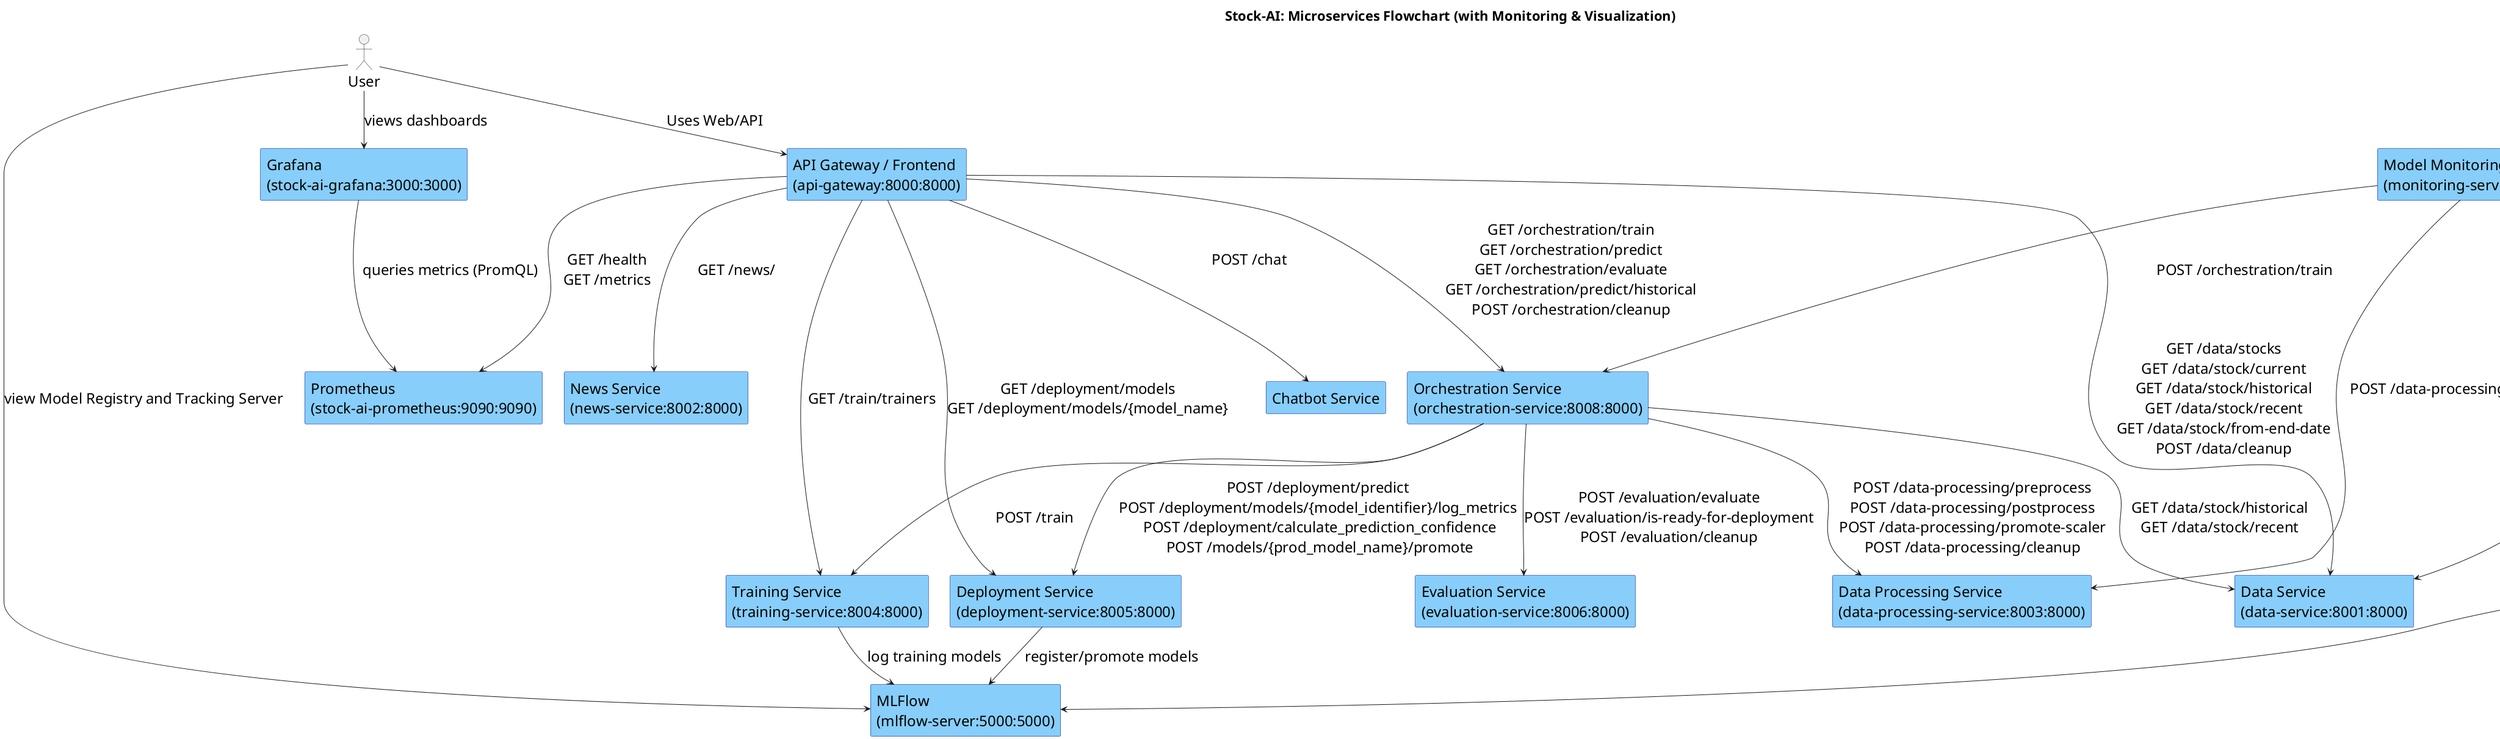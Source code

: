 @startuml Microservices_Flowchart

title Stock-AI: Microservices Flowchart (with Monitoring & Visualization)



skinparam rectangle {
  BackgroundColor LightSkyBlue
  BorderColor DarkBlue
  FontColor Black
}
skinparam DefaultFontSize 24
skinparam TitleFontSize 22

actor User as user

rectangle "API Gateway / Frontend\n(api-gateway:8000:8000)" as gateway
rectangle "Data Service\n(data-service:8001:8000)" as data
rectangle "News Service\n(news-service:8002:8000)" as news
rectangle "Data Processing Service\n(data-processing-service:8003:8000)" as dataProcessing
rectangle "Training Service\n(training-service:8004:8000)" as training
rectangle "Deployment Service\n(deployment-service:8005:8000)" as deployment
rectangle "Evaluation Service\n(evaluation-service:8006:8000)" as evaluation
rectangle "Model Monitoring Service\n(monitoring-service:8007:8000)" as monitoring
rectangle "Orchestration Service\n(orchestration-service:8008:8000)" as orchestration
rectangle "Chatbot Service" as chatbot
rectangle "Prometheus\n(stock-ai-prometheus:9090:9090)" as prometheus
rectangle "Grafana\n(stock-ai-grafana:3000:3000)" as grafana
rectangle "MLFlow\n(mlflow-server:5000:5000)" as MLflow

user --> gateway : Uses Web/API

gateway --> data : GET /data/stocks\nGET /data/stock/current\nGET /data/stock/historical\nGET /data/stock/recent\nGET /data/stock/from-end-date\nPOST /data/cleanup
gateway --> news : GET /news/
orchestration --> dataProcessing : POST /data-processing/preprocess\nPOST /data-processing/postprocess\nPOST /data-processing/promote-scaler\nPOST /data-processing/cleanup
gateway --> training : GET /train/trainers
gateway --> deployment : GET /deployment/models\nGET /deployment/models/{model_name}
orchestration --> evaluation : POST /evaluation/evaluate\nPOST /evaluation/is-ready-for-deployment\nPOST /evaluation/cleanup
gateway --> orchestration : GET /orchestration/train\nGET /orchestration/predict\nGET /orchestration/evaluate\nGET /orchestration/predict/historical\nPOST /orchestration/cleanup
gateway --> chatbot : POST /chat\n
gateway --> prometheus : GET /health\nGET /metrics
monitoring --> data: GET /data/stock/recent
monitoring --> dataProcessing: POST /data-processing/preprocess\n
monitoring --> orchestration: POST /orchestration/train

orchestration --> deployment : POST /deployment/predict\nPOST /deployment/models/{model_identifier}/log_metrics\n POST /deployment/calculate_prediction_confidence\n POST /models/{prod_model_name}/promote
orchestration --> training : POST /train
orchestration --> data : GET /data/stock/historical\nGET /data/stock/recent

training --> MLflow: log training models
deployment --> MLflow: register/promote models
monitoring --> MLflow: retrieve tags/metrics

' Monitoring flow
grafana --> prometheus : queries metrics (PromQL)
user --> grafana : views dashboards

' MLflow
user --> MLflow : view Model Registry and Tracking Server

@enduml
